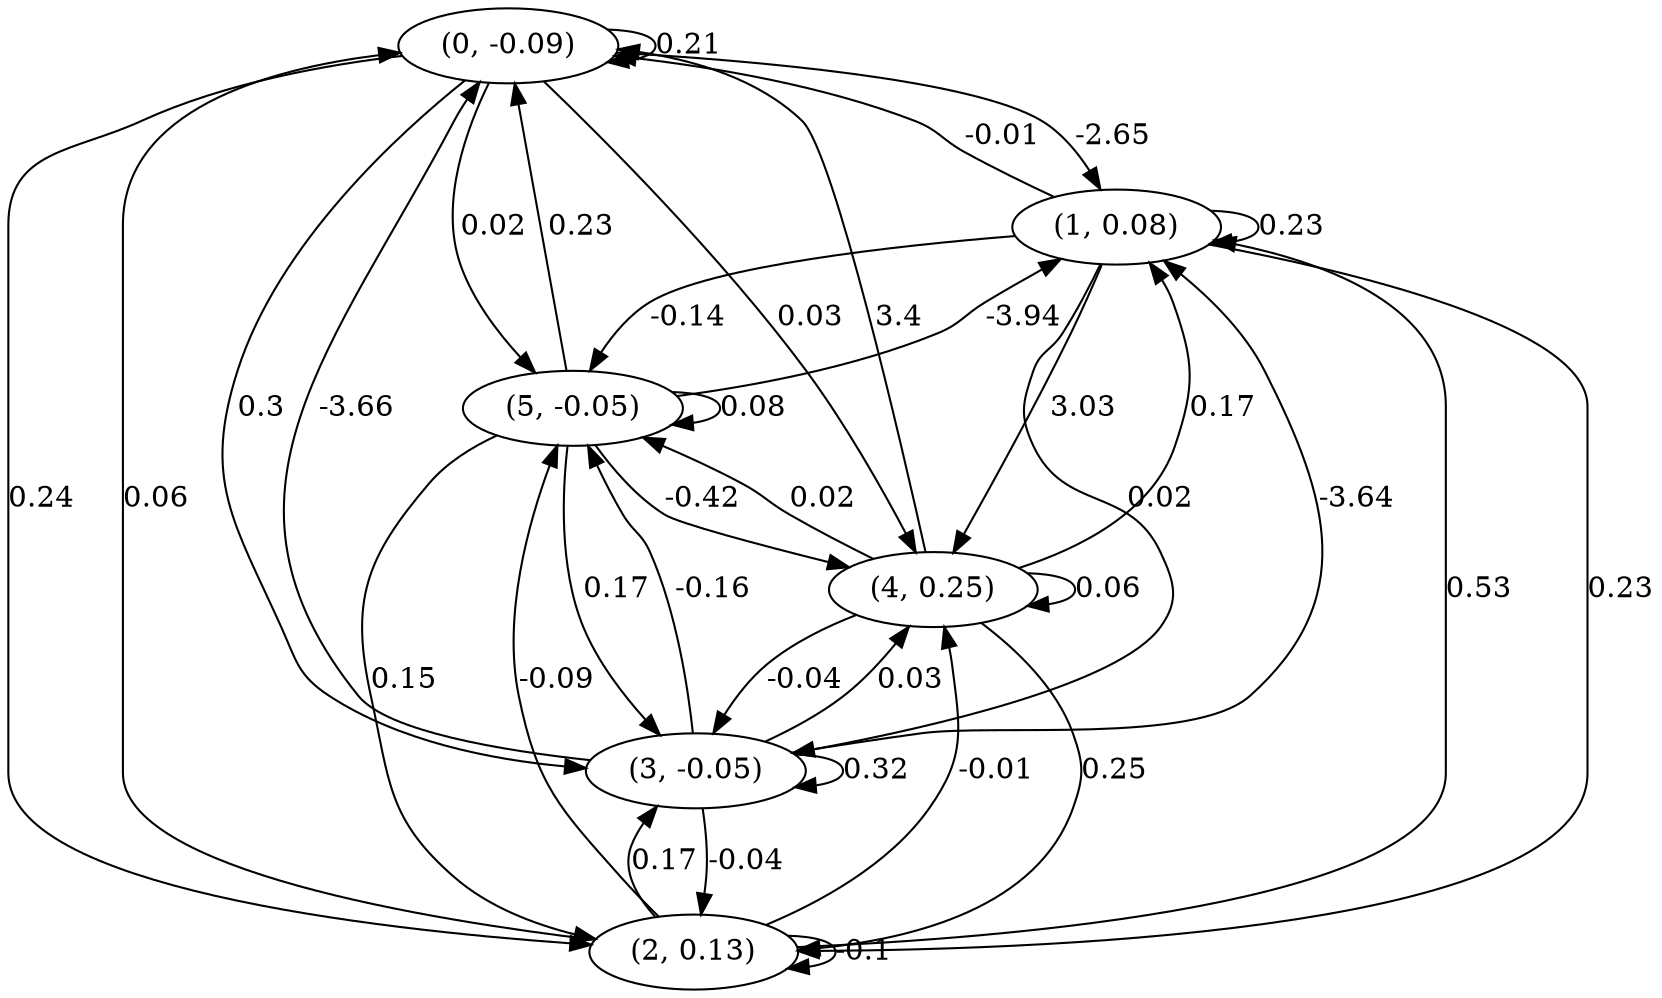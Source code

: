 digraph {
    0 [ label = "(0, -0.09)" ]
    1 [ label = "(1, 0.08)" ]
    2 [ label = "(2, 0.13)" ]
    3 [ label = "(3, -0.05)" ]
    4 [ label = "(4, 0.25)" ]
    5 [ label = "(5, -0.05)" ]
    0 -> 0 [ label = "0.21" ]
    1 -> 1 [ label = "0.23" ]
    2 -> 2 [ label = "-0.1" ]
    3 -> 3 [ label = "0.32" ]
    4 -> 4 [ label = "0.06" ]
    5 -> 5 [ label = "0.08" ]
    1 -> 0 [ label = "-0.01" ]
    2 -> 0 [ label = "0.06" ]
    3 -> 0 [ label = "-3.66" ]
    4 -> 0 [ label = "3.4" ]
    5 -> 0 [ label = "0.23" ]
    0 -> 1 [ label = "-2.65" ]
    2 -> 1 [ label = "0.53" ]
    3 -> 1 [ label = "-3.64" ]
    4 -> 1 [ label = "0.17" ]
    5 -> 1 [ label = "-3.94" ]
    0 -> 2 [ label = "0.24" ]
    1 -> 2 [ label = "0.23" ]
    3 -> 2 [ label = "-0.04" ]
    4 -> 2 [ label = "0.25" ]
    5 -> 2 [ label = "0.15" ]
    0 -> 3 [ label = "0.3" ]
    1 -> 3 [ label = "0.02" ]
    2 -> 3 [ label = "0.17" ]
    4 -> 3 [ label = "-0.04" ]
    5 -> 3 [ label = "0.17" ]
    0 -> 4 [ label = "0.03" ]
    1 -> 4 [ label = "3.03" ]
    2 -> 4 [ label = "-0.01" ]
    3 -> 4 [ label = "0.03" ]
    5 -> 4 [ label = "-0.42" ]
    0 -> 5 [ label = "0.02" ]
    1 -> 5 [ label = "-0.14" ]
    2 -> 5 [ label = "-0.09" ]
    3 -> 5 [ label = "-0.16" ]
    4 -> 5 [ label = "0.02" ]
}

